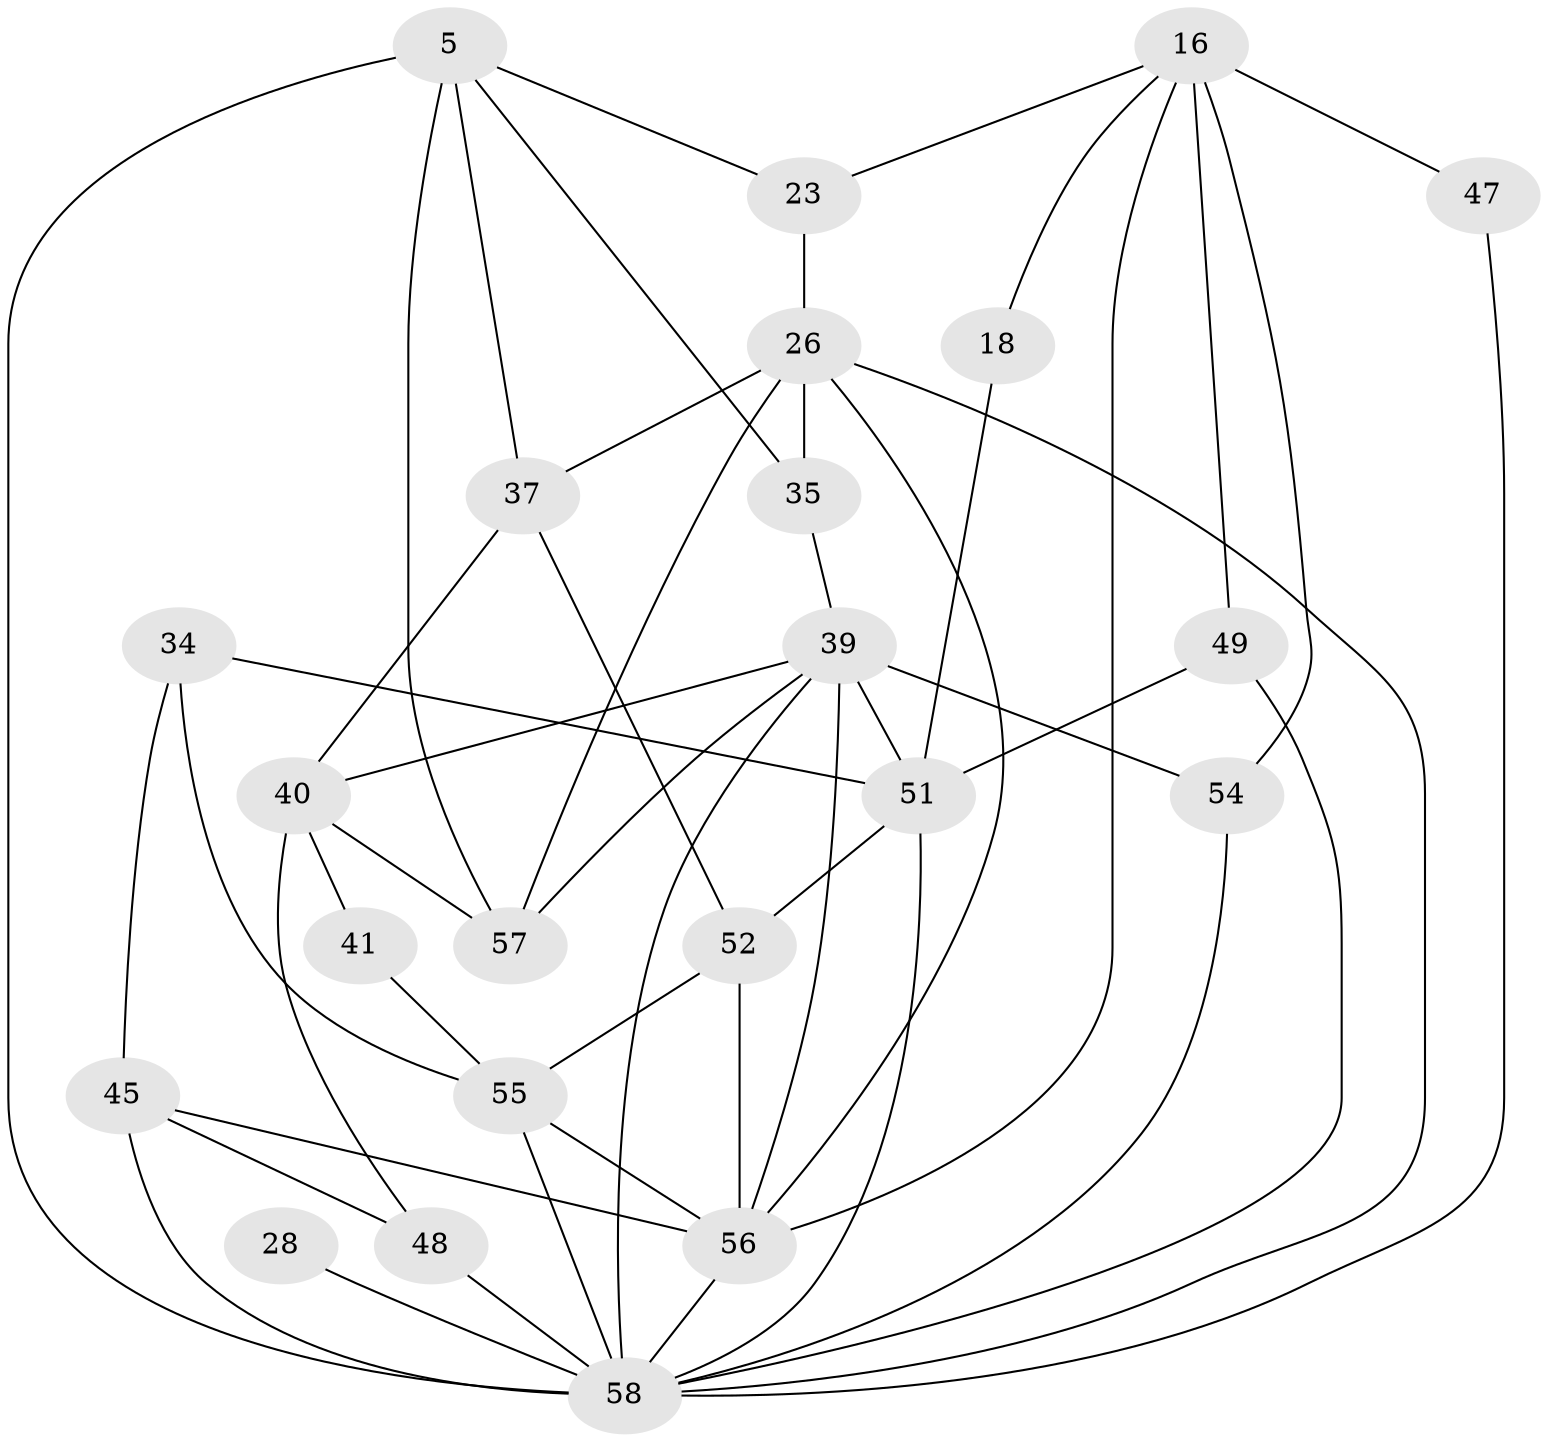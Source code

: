 // original degree distribution, {4: 0.29310344827586204, 3: 0.22413793103448276, 6: 0.05172413793103448, 5: 0.1724137931034483, 8: 0.034482758620689655, 2: 0.1724137931034483, 7: 0.05172413793103448}
// Generated by graph-tools (version 1.1) at 2025/54/03/04/25 21:54:37]
// undirected, 23 vertices, 50 edges
graph export_dot {
graph [start="1"]
  node [color=gray90,style=filled];
  5;
  16;
  18;
  23;
  26 [super="+20"];
  28;
  34 [super="+4"];
  35 [super="+2"];
  37 [super="+12"];
  39 [super="+8+14+36"];
  40 [super="+11+6"];
  41;
  45 [super="+10"];
  47;
  48 [super="+27+42"];
  49 [super="+21"];
  51 [super="+29+38+31"];
  52 [super="+24"];
  54 [super="+50+32"];
  55 [super="+7"];
  56 [super="+25+43"];
  57 [super="+22"];
  58 [super="+33+53+46"];
  5 -- 23;
  5 -- 37 [weight=2];
  5 -- 57;
  5 -- 35;
  5 -- 58 [weight=3];
  16 -- 56 [weight=2];
  16 -- 18;
  16 -- 23;
  16 -- 47;
  16 -- 54 [weight=2];
  16 -- 49;
  18 -- 51;
  23 -- 26;
  26 -- 37 [weight=2];
  26 -- 56 [weight=2];
  26 -- 35;
  26 -- 57;
  26 -- 58;
  28 -- 58 [weight=2];
  34 -- 55 [weight=2];
  34 -- 45;
  34 -- 51 [weight=2];
  35 -- 39;
  37 -- 40 [weight=3];
  37 -- 52;
  39 -- 54 [weight=3];
  39 -- 40 [weight=2];
  39 -- 51 [weight=4];
  39 -- 56;
  39 -- 57;
  39 -- 58;
  40 -- 57;
  40 -- 41;
  40 -- 48 [weight=2];
  41 -- 55;
  45 -- 58;
  45 -- 48;
  45 -- 56;
  47 -- 58;
  48 -- 58 [weight=4];
  49 -- 51;
  49 -- 58;
  51 -- 58 [weight=5];
  51 -- 52 [weight=2];
  52 -- 56 [weight=2];
  52 -- 55;
  54 -- 58 [weight=2];
  55 -- 56 [weight=2];
  55 -- 58;
  56 -- 58;
}
